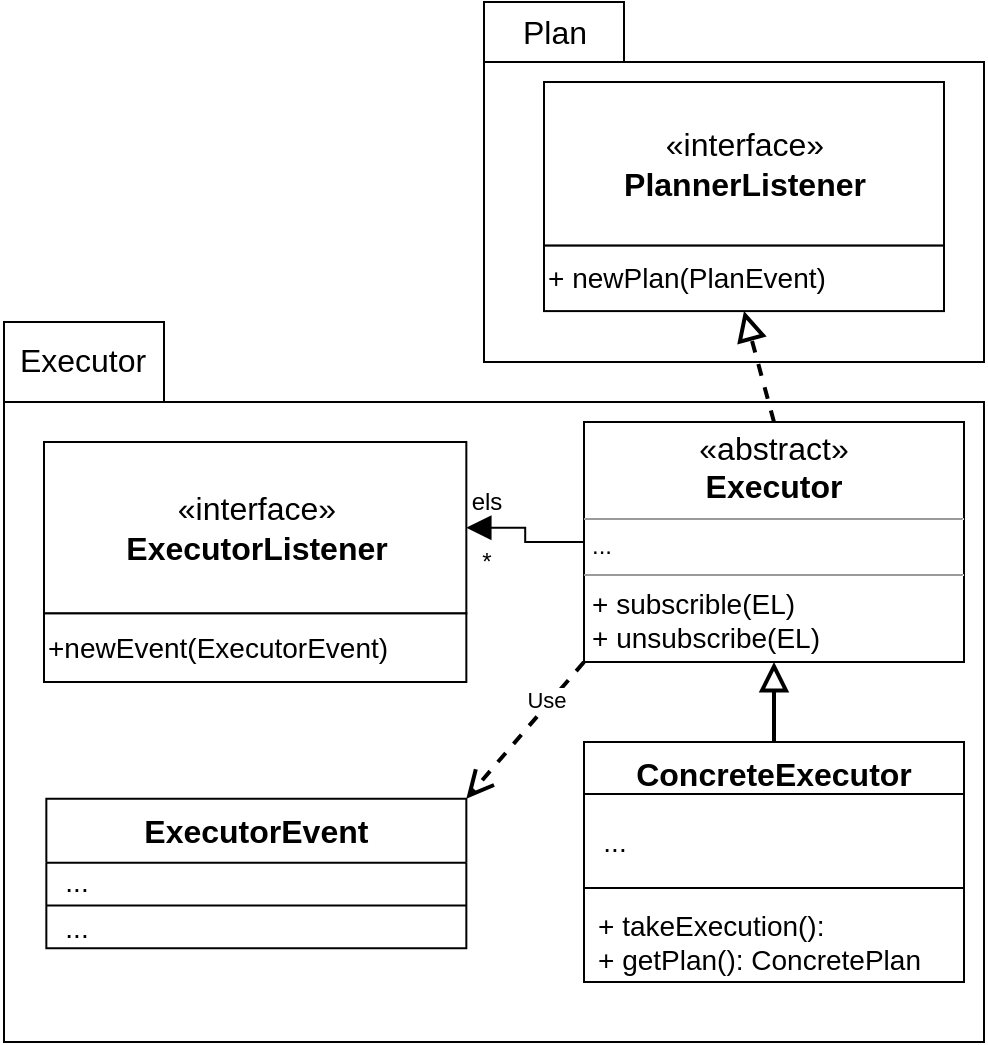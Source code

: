 <mxfile version="17.4.6" type="device"><diagram id="Yqugyijq5YlDbSkAFISn" name="Page-1"><mxGraphModel dx="2078" dy="631" grid="1" gridSize="10" guides="1" tooltips="1" connect="1" arrows="1" fold="1" page="1" pageScale="1" pageWidth="827" pageHeight="1169" math="0" shadow="0"><root><mxCell id="0"/><mxCell id="1" parent="0"/><mxCell id="Z8oiKw5DuyH3XKK-OH6--84" style="edgeStyle=orthogonalEdgeStyle;rounded=0;orthogonalLoop=1;jettySize=auto;html=1;exitX=0.5;exitY=0;exitDx=0;exitDy=0;dashed=1;endArrow=block;endFill=0;strokeWidth=2;" parent="1" edge="1"><mxGeometry relative="1" as="geometry"><mxPoint x="230" y="500" as="targetPoint"/><mxPoint x="230.0" y="530" as="sourcePoint"/></mxGeometry></mxCell><mxCell id="Z8oiKw5DuyH3XKK-OH6--85" value="" style="group" parent="1" vertex="1" connectable="0"><mxGeometry x="-130" y="550" width="490" height="360" as="geometry"/></mxCell><mxCell id="Z8oiKw5DuyH3XKK-OH6--86" value="" style="shape=folder;fontStyle=1;spacingTop=10;tabWidth=80;tabHeight=40;tabPosition=left;html=1;" parent="Z8oiKw5DuyH3XKK-OH6--85" vertex="1"><mxGeometry width="490" height="360.0" as="geometry"/></mxCell><mxCell id="Z8oiKw5DuyH3XKK-OH6--87" value="&lt;font style=&quot;font-size: 16px&quot;&gt;Executor&lt;/font&gt;" style="text;html=1;align=center;verticalAlign=middle;resizable=0;points=[];autosize=1;strokeColor=none;" parent="Z8oiKw5DuyH3XKK-OH6--85" vertex="1"><mxGeometry x="-1.25" y="8.571" width="80" height="20" as="geometry"/></mxCell><mxCell id="Z8oiKw5DuyH3XKK-OH6--88" value="ConcreteExecutor" style="swimlane;fontStyle=1;align=center;verticalAlign=top;childLayout=stackLayout;horizontal=1;startSize=26;horizontalStack=0;resizeParent=1;resizeParentMax=0;resizeLast=0;collapsible=1;marginBottom=0;fontSize=16;" parent="Z8oiKw5DuyH3XKK-OH6--85" vertex="1"><mxGeometry x="290" y="210" width="190" height="120" as="geometry"><mxRectangle x="1030" y="374" width="120" height="26" as="alternateBounds"/></mxGeometry></mxCell><mxCell id="Z8oiKw5DuyH3XKK-OH6--89" value="" style="line;strokeWidth=1;fillColor=none;align=left;verticalAlign=middle;spacingTop=-1;spacingLeft=3;spacingRight=3;rotatable=0;labelPosition=right;points=[];portConstraint=eastwest;" parent="Z8oiKw5DuyH3XKK-OH6--88" vertex="1"><mxGeometry y="26" width="190" height="94" as="geometry"/></mxCell><mxCell id="sZfPRe5GqzbWFOlGOwlR-1" value="" style="group" parent="Z8oiKw5DuyH3XKK-OH6--85" vertex="1" connectable="0"><mxGeometry x="20" y="60" width="211.17" height="120" as="geometry"/></mxCell><mxCell id="sZfPRe5GqzbWFOlGOwlR-2" value="&lt;font style=&quot;font-size: 16px&quot;&gt;«interface»&lt;br&gt;&lt;span style=&quot;font-weight: 700&quot;&gt;ExecutorListener&lt;/span&gt;&lt;/font&gt;" style="html=1;" parent="sZfPRe5GqzbWFOlGOwlR-1" vertex="1"><mxGeometry width="211.17" height="85.714" as="geometry"/></mxCell><mxCell id="sZfPRe5GqzbWFOlGOwlR-3" value="&lt;font style=&quot;font-size: 14px&quot;&gt;+newEvent(ExecutorEvent)&lt;/font&gt;" style="html=1;align=left;" parent="sZfPRe5GqzbWFOlGOwlR-1" vertex="1"><mxGeometry y="85.714" width="211.17" height="34.286" as="geometry"/></mxCell><mxCell id="sZfPRe5GqzbWFOlGOwlR-4" value="ExecutorEvent" style="swimlane;fontStyle=1;align=center;verticalAlign=top;childLayout=stackLayout;horizontal=1;startSize=32;horizontalStack=0;resizeParent=1;resizeParentMax=0;resizeLast=0;collapsible=1;marginBottom=0;fontSize=16;" parent="Z8oiKw5DuyH3XKK-OH6--85" vertex="1"><mxGeometry x="21.17" y="238.36" width="210" height="74.74" as="geometry"><mxRectangle x="1030" y="374" width="120" height="26" as="alternateBounds"/></mxGeometry></mxCell><mxCell id="sZfPRe5GqzbWFOlGOwlR-5" value="" style="line;strokeWidth=1;fillColor=none;align=left;verticalAlign=middle;spacingTop=-1;spacingLeft=3;spacingRight=3;rotatable=0;labelPosition=right;points=[];portConstraint=eastwest;" parent="sZfPRe5GqzbWFOlGOwlR-4" vertex="1"><mxGeometry y="32" width="210" height="42.74" as="geometry"/></mxCell><mxCell id="sZfPRe5GqzbWFOlGOwlR-12" value="els" style="text;html=1;align=center;verticalAlign=middle;resizable=0;points=[];autosize=1;strokeColor=none;fillColor=none;" parent="Z8oiKw5DuyH3XKK-OH6--85" vertex="1"><mxGeometry x="226.17" y="80" width="30" height="20" as="geometry"/></mxCell><mxCell id="sZfPRe5GqzbWFOlGOwlR-13" value="*" style="text;html=1;align=center;verticalAlign=middle;resizable=0;points=[];autosize=1;strokeColor=none;fillColor=none;" parent="Z8oiKw5DuyH3XKK-OH6--85" vertex="1"><mxGeometry x="231.17" y="110" width="20" height="20" as="geometry"/></mxCell><mxCell id="sZfPRe5GqzbWFOlGOwlR-9" value="" style="endArrow=open;endFill=0;endSize=10;html=1;strokeWidth=2;entryX=1;entryY=0;entryDx=0;entryDy=0;dashed=1;exitX=0;exitY=1;exitDx=0;exitDy=0;" parent="Z8oiKw5DuyH3XKK-OH6--85" source="20aV2zb2KblVgqDNrsHF-5" target="sZfPRe5GqzbWFOlGOwlR-4" edge="1"><mxGeometry width="160" relative="1" as="geometry"><mxPoint x="310" y="390" as="sourcePoint"/><mxPoint x="570" y="141.368" as="targetPoint"/></mxGeometry></mxCell><mxCell id="sZfPRe5GqzbWFOlGOwlR-10" value="Use" style="edgeLabel;html=1;align=center;verticalAlign=middle;resizable=0;points=[];" parent="sZfPRe5GqzbWFOlGOwlR-9" vertex="1" connectable="0"><mxGeometry x="-0.401" y="-2" relative="1" as="geometry"><mxPoint as="offset"/></mxGeometry></mxCell><mxCell id="20aV2zb2KblVgqDNrsHF-5" value="&lt;p style=&quot;margin: 4px 0px 0px ; text-align: center ; font-size: 16px&quot;&gt;«abstract»&lt;br&gt;&lt;b&gt;Executor&lt;/b&gt;&lt;/p&gt;&lt;hr size=&quot;1&quot;&gt;&lt;p style=&quot;margin: 0px ; margin-left: 4px&quot;&gt;...&lt;/p&gt;&lt;hr size=&quot;1&quot;&gt;&lt;p style=&quot;margin: 0px 0px 0px 4px ; font-size: 14px&quot;&gt;+ subscrible(EL)&lt;br&gt;+ unsubscribe(EL)&lt;br&gt;&lt;/p&gt;" style="verticalAlign=top;align=left;overflow=fill;fontSize=12;fontFamily=Helvetica;html=1;" parent="Z8oiKw5DuyH3XKK-OH6--85" vertex="1"><mxGeometry x="290" y="50" width="190" height="120" as="geometry"/></mxCell><mxCell id="Z8oiKw5DuyH3XKK-OH6--97" style="edgeStyle=orthogonalEdgeStyle;rounded=0;orthogonalLoop=1;jettySize=auto;html=1;endArrow=block;endFill=0;strokeWidth=2;endSize=10;exitX=0.5;exitY=0;exitDx=0;exitDy=0;entryX=0.5;entryY=1;entryDx=0;entryDy=0;" parent="Z8oiKw5DuyH3XKK-OH6--85" source="Z8oiKw5DuyH3XKK-OH6--88" target="20aV2zb2KblVgqDNrsHF-5" edge="1"><mxGeometry relative="1" as="geometry"><mxPoint x="650" y="155" as="targetPoint"/><mxPoint x="360" y="210" as="sourcePoint"/><Array as="points"/></mxGeometry></mxCell><mxCell id="sZfPRe5GqzbWFOlGOwlR-11" style="edgeStyle=orthogonalEdgeStyle;rounded=0;orthogonalLoop=1;jettySize=auto;html=1;entryX=1;entryY=0.5;entryDx=0;entryDy=0;endArrow=block;endFill=1;endSize=10;exitX=0;exitY=0.5;exitDx=0;exitDy=0;" parent="Z8oiKw5DuyH3XKK-OH6--85" source="20aV2zb2KblVgqDNrsHF-5" target="sZfPRe5GqzbWFOlGOwlR-2" edge="1"><mxGeometry relative="1" as="geometry"><mxPoint x="440" y="20" as="sourcePoint"/></mxGeometry></mxCell><mxCell id="O0aTY6YjYy2iqhJE6hTV-3" value="&lt;span&gt;+ takeExecution():&lt;/span&gt;&lt;br style=&quot;padding: 0px ; margin: 0px&quot;&gt;&lt;span&gt;+ getPlan(): ConcretePlan&lt;/span&gt;" style="text;html=1;align=left;verticalAlign=middle;resizable=0;points=[];autosize=1;strokeColor=none;fillColor=none;fontSize=14;fontFamily=Helvetica;" vertex="1" parent="Z8oiKw5DuyH3XKK-OH6--85"><mxGeometry x="295" y="290" width="180" height="40" as="geometry"/></mxCell><mxCell id="O0aTY6YjYy2iqhJE6hTV-4" value="..." style="text;html=1;align=center;verticalAlign=middle;resizable=0;points=[];autosize=1;strokeColor=none;fillColor=none;fontSize=14;fontFamily=Helvetica;" vertex="1" parent="Z8oiKw5DuyH3XKK-OH6--85"><mxGeometry x="290" y="250" width="30" height="20" as="geometry"/></mxCell><mxCell id="O0aTY6YjYy2iqhJE6hTV-5" value="..." style="text;html=1;align=center;verticalAlign=middle;resizable=0;points=[];autosize=1;strokeColor=none;fillColor=none;fontSize=14;fontFamily=Helvetica;" vertex="1" parent="Z8oiKw5DuyH3XKK-OH6--85"><mxGeometry x="21.17" y="270" width="30" height="20" as="geometry"/></mxCell><mxCell id="O0aTY6YjYy2iqhJE6hTV-6" value="..." style="text;html=1;align=center;verticalAlign=middle;resizable=0;points=[];autosize=1;strokeColor=none;fillColor=none;fontSize=14;fontFamily=Helvetica;" vertex="1" parent="Z8oiKw5DuyH3XKK-OH6--85"><mxGeometry x="21.17" y="293.1" width="30" height="20" as="geometry"/></mxCell><mxCell id="Z8oiKw5DuyH3XKK-OH6--66" value="" style="shape=folder;fontStyle=1;spacingTop=10;tabWidth=70;tabHeight=30;tabPosition=left;html=1;" parent="1" vertex="1"><mxGeometry x="110" y="390" width="250" height="180" as="geometry"/></mxCell><mxCell id="Z8oiKw5DuyH3XKK-OH6--67" value="&lt;font style=&quot;font-size: 16px&quot;&gt;Plan&lt;/font&gt;" style="text;html=1;align=center;verticalAlign=middle;resizable=0;points=[];autosize=1;strokeColor=none;" parent="1" vertex="1"><mxGeometry x="120" y="395.001" width="50" height="20" as="geometry"/></mxCell><mxCell id="Z8oiKw5DuyH3XKK-OH6--79" value="" style="group" parent="1" vertex="1" connectable="0"><mxGeometry x="140" y="430.005" width="200" height="114.545" as="geometry"/></mxCell><mxCell id="Z8oiKw5DuyH3XKK-OH6--80" value="&lt;font style=&quot;font-size: 16px&quot;&gt;«interface»&lt;br&gt;&lt;span style=&quot;font-weight: 700&quot;&gt;PlannerListener&lt;/span&gt;&lt;/font&gt;" style="html=1;" parent="Z8oiKw5DuyH3XKK-OH6--79" vertex="1"><mxGeometry width="200" height="81.818" as="geometry"/></mxCell><mxCell id="Z8oiKw5DuyH3XKK-OH6--81" value="&lt;font style=&quot;font-size: 14px&quot;&gt;+ newPlan(PlanEvent)&lt;/font&gt;" style="html=1;align=left;" parent="Z8oiKw5DuyH3XKK-OH6--79" vertex="1"><mxGeometry y="81.818" width="200" height="32.727" as="geometry"/></mxCell><mxCell id="Z8oiKw5DuyH3XKK-OH6--96" value="" style="endArrow=block;endFill=0;endSize=10;html=1;strokeWidth=2;entryX=0.5;entryY=1;entryDx=0;entryDy=0;dashed=1;exitX=0.5;exitY=0;exitDx=0;exitDy=0;" parent="1" target="Z8oiKw5DuyH3XKK-OH6--81" edge="1" source="20aV2zb2KblVgqDNrsHF-5"><mxGeometry width="160" relative="1" as="geometry"><mxPoint x="240" y="590" as="sourcePoint"/><mxPoint x="380" y="670.0" as="targetPoint"/></mxGeometry></mxCell></root></mxGraphModel></diagram></mxfile>